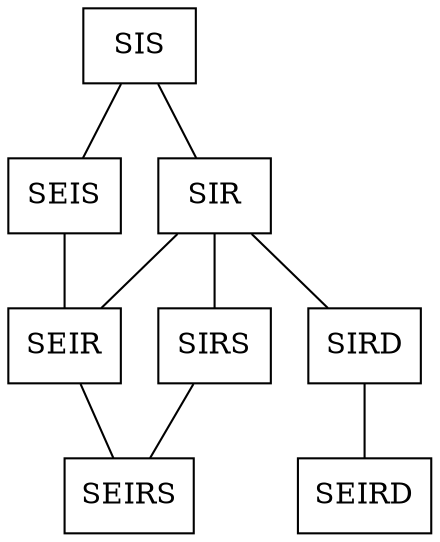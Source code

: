 digraph G {
  // landscape=true
  node[shape="box"]
  edge[dir="none"]
  SIS
  SIR
  SIRS
  SEIS
  SEIR
  SEIRS
  SIRD
  SEIRD

  SIS -> SIR -> SIRS
  SIS -> SEIS
  SIR -> SEIR
  SEIS -> SEIR ->SEIRS
  SIRS ->SEIRS
  SIRD -> SEIRD
  SIR -> SIRD
}
